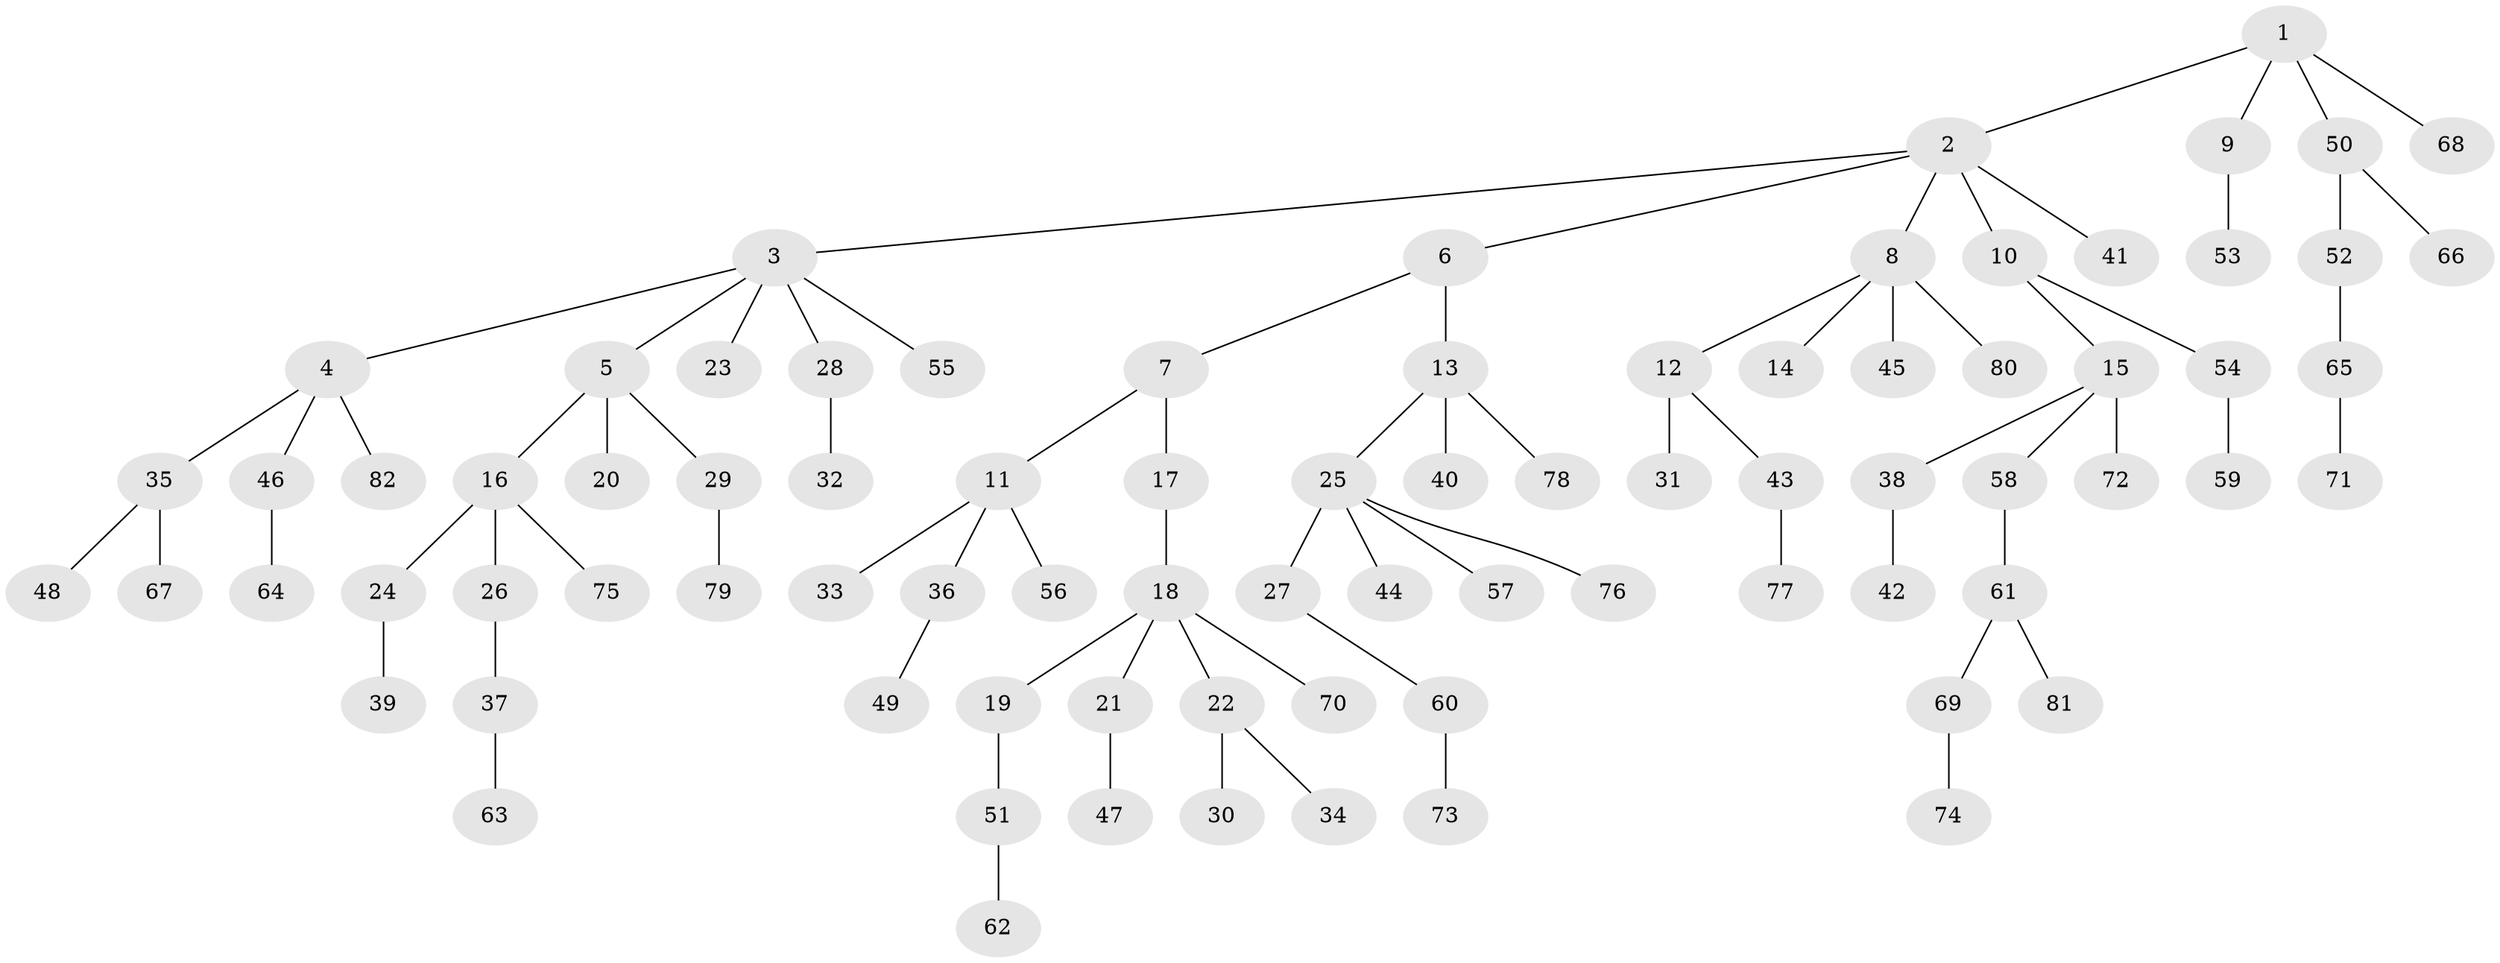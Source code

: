 // Generated by graph-tools (version 1.1) at 2025/02/03/09/25 03:02:30]
// undirected, 82 vertices, 81 edges
graph export_dot {
graph [start="1"]
  node [color=gray90,style=filled];
  1;
  2;
  3;
  4;
  5;
  6;
  7;
  8;
  9;
  10;
  11;
  12;
  13;
  14;
  15;
  16;
  17;
  18;
  19;
  20;
  21;
  22;
  23;
  24;
  25;
  26;
  27;
  28;
  29;
  30;
  31;
  32;
  33;
  34;
  35;
  36;
  37;
  38;
  39;
  40;
  41;
  42;
  43;
  44;
  45;
  46;
  47;
  48;
  49;
  50;
  51;
  52;
  53;
  54;
  55;
  56;
  57;
  58;
  59;
  60;
  61;
  62;
  63;
  64;
  65;
  66;
  67;
  68;
  69;
  70;
  71;
  72;
  73;
  74;
  75;
  76;
  77;
  78;
  79;
  80;
  81;
  82;
  1 -- 2;
  1 -- 9;
  1 -- 50;
  1 -- 68;
  2 -- 3;
  2 -- 6;
  2 -- 8;
  2 -- 10;
  2 -- 41;
  3 -- 4;
  3 -- 5;
  3 -- 23;
  3 -- 28;
  3 -- 55;
  4 -- 35;
  4 -- 46;
  4 -- 82;
  5 -- 16;
  5 -- 20;
  5 -- 29;
  6 -- 7;
  6 -- 13;
  7 -- 11;
  7 -- 17;
  8 -- 12;
  8 -- 14;
  8 -- 45;
  8 -- 80;
  9 -- 53;
  10 -- 15;
  10 -- 54;
  11 -- 33;
  11 -- 36;
  11 -- 56;
  12 -- 31;
  12 -- 43;
  13 -- 25;
  13 -- 40;
  13 -- 78;
  15 -- 38;
  15 -- 58;
  15 -- 72;
  16 -- 24;
  16 -- 26;
  16 -- 75;
  17 -- 18;
  18 -- 19;
  18 -- 21;
  18 -- 22;
  18 -- 70;
  19 -- 51;
  21 -- 47;
  22 -- 30;
  22 -- 34;
  24 -- 39;
  25 -- 27;
  25 -- 44;
  25 -- 57;
  25 -- 76;
  26 -- 37;
  27 -- 60;
  28 -- 32;
  29 -- 79;
  35 -- 48;
  35 -- 67;
  36 -- 49;
  37 -- 63;
  38 -- 42;
  43 -- 77;
  46 -- 64;
  50 -- 52;
  50 -- 66;
  51 -- 62;
  52 -- 65;
  54 -- 59;
  58 -- 61;
  60 -- 73;
  61 -- 69;
  61 -- 81;
  65 -- 71;
  69 -- 74;
}
